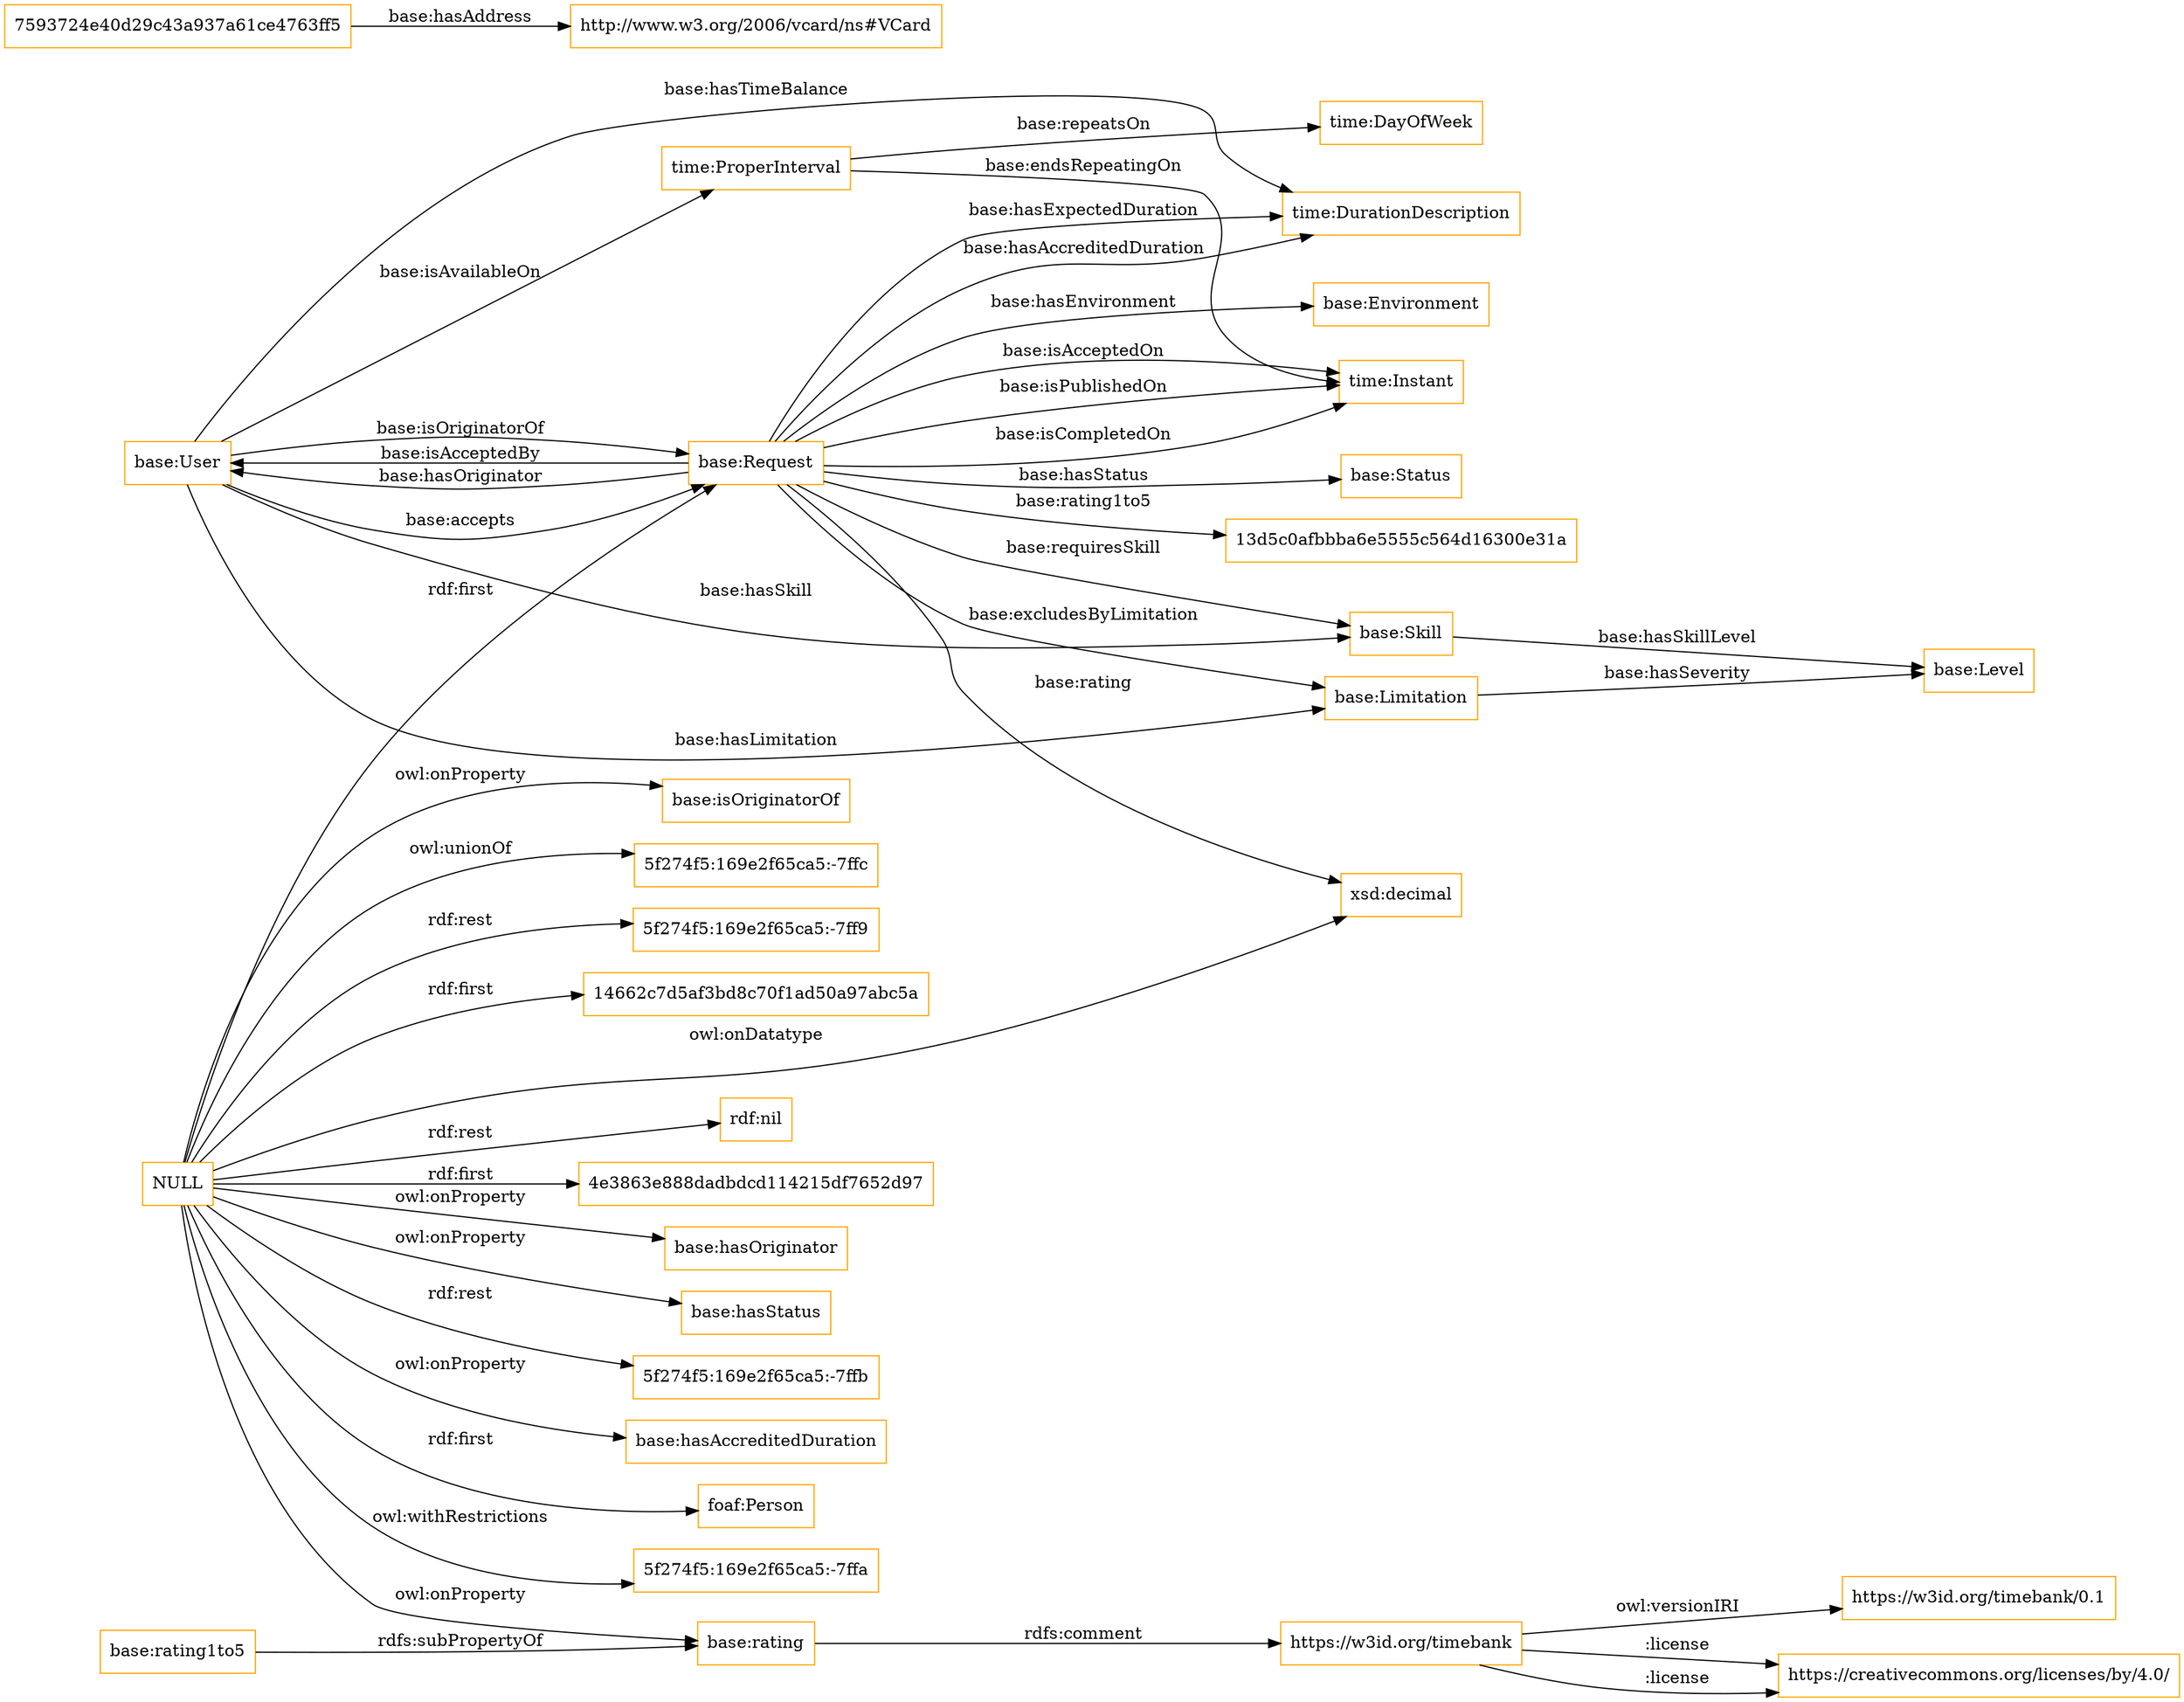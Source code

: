 digraph ar2dtool_diagram { 
rankdir=LR;
size="1501"
node [shape = rectangle, color="orange"]; "time:Instant" "time:DayOfWeek" "time:ProperInterval" "7593724e40d29c43a937a61ce4763ff5" "base:Level" "foaf:Person" "base:Limitation" "base:User" "base:Environment" "time:DurationDescription" "base:Status" "http://www.w3.org/2006/vcard/ns#VCard" "base:Request" "base:Skill" ; /*classes style*/
	"NULL" -> "5f274f5:169e2f65ca5:-7ffa" [ label = "owl:withRestrictions" ];
	"NULL" -> "base:isOriginatorOf" [ label = "owl:onProperty" ];
	"NULL" -> "foaf:Person" [ label = "rdf:first" ];
	"NULL" -> "5f274f5:169e2f65ca5:-7ffc" [ label = "owl:unionOf" ];
	"NULL" -> "5f274f5:169e2f65ca5:-7ff9" [ label = "rdf:rest" ];
	"NULL" -> "14662c7d5af3bd8c70f1ad50a97abc5a" [ label = "rdf:first" ];
	"NULL" -> "rdf:nil" [ label = "rdf:rest" ];
	"NULL" -> "4e3863e888dadbdcd114215df7652d97" [ label = "rdf:first" ];
	"NULL" -> "base:Request" [ label = "rdf:first" ];
	"NULL" -> "base:hasOriginator" [ label = "owl:onProperty" ];
	"NULL" -> "xsd:decimal" [ label = "owl:onDatatype" ];
	"NULL" -> "base:hasStatus" [ label = "owl:onProperty" ];
	"NULL" -> "base:rating" [ label = "owl:onProperty" ];
	"NULL" -> "5f274f5:169e2f65ca5:-7ffb" [ label = "rdf:rest" ];
	"NULL" -> "base:hasAccreditedDuration" [ label = "owl:onProperty" ];
	"base:rating" -> "https://w3id.org/timebank" [ label = "rdfs:comment" ];
	"https://w3id.org/timebank" -> "https://creativecommons.org/licenses/by/4.0/" [ label = ":license" ];
	"https://w3id.org/timebank" -> "https://w3id.org/timebank/0.1" [ label = "owl:versionIRI" ];
	"https://w3id.org/timebank" -> "https://creativecommons.org/licenses/by/4.0/" [ label = ":license" ];
	"base:rating1to5" -> "base:rating" [ label = "rdfs:subPropertyOf" ];
	"time:ProperInterval" -> "time:Instant" [ label = "base:endsRepeatingOn" ];
	"base:Limitation" -> "base:Level" [ label = "base:hasSeverity" ];
	"base:Request" -> "time:Instant" [ label = "base:isPublishedOn" ];
	"base:Request" -> "base:User" [ label = "base:isAcceptedBy" ];
	"base:Request" -> "base:Environment" [ label = "base:hasEnvironment" ];
	"base:Request" -> "base:Status" [ label = "base:hasStatus" ];
	"base:Request" -> "time:Instant" [ label = "base:isCompletedOn" ];
	"base:Request" -> "xsd:decimal" [ label = "base:rating" ];
	"base:Request" -> "base:Limitation" [ label = "base:excludesByLimitation" ];
	"base:User" -> "base:Skill" [ label = "base:hasSkill" ];
	"time:ProperInterval" -> "time:DayOfWeek" [ label = "base:repeatsOn" ];
	"base:Request" -> "time:Instant" [ label = "base:isAcceptedOn" ];
	"base:Request" -> "time:DurationDescription" [ label = "base:hasAccreditedDuration" ];
	"base:User" -> "base:Request" [ label = "base:accepts" ];
	"base:User" -> "time:ProperInterval" [ label = "base:isAvailableOn" ];
	"base:Request" -> "time:DurationDescription" [ label = "base:hasExpectedDuration" ];
	"base:User" -> "base:Limitation" [ label = "base:hasLimitation" ];
	"base:User" -> "time:DurationDescription" [ label = "base:hasTimeBalance" ];
	"base:User" -> "base:Request" [ label = "base:isOriginatorOf" ];
	"7593724e40d29c43a937a61ce4763ff5" -> "http://www.w3.org/2006/vcard/ns#VCard" [ label = "base:hasAddress" ];
	"base:Skill" -> "base:Level" [ label = "base:hasSkillLevel" ];
	"base:Request" -> "base:Skill" [ label = "base:requiresSkill" ];
	"base:Request" -> "base:User" [ label = "base:hasOriginator" ];
	"base:Request" -> "13d5c0afbbba6e5555c564d16300e31a" [ label = "base:rating1to5" ];

}
